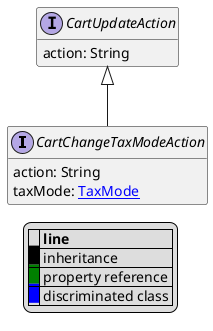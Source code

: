 @startuml

hide empty fields
hide empty methods
legend
|= |= line |
|<back:black>   </back>| inheritance |
|<back:green>   </back>| property reference |
|<back:blue>   </back>| discriminated class |
endlegend
interface CartChangeTaxModeAction [[CartChangeTaxModeAction.svg]] extends CartUpdateAction {
    action: String
    taxMode: [[TaxMode.svg TaxMode]]
}
interface CartUpdateAction [[CartUpdateAction.svg]]  {
    action: String
}





@enduml
